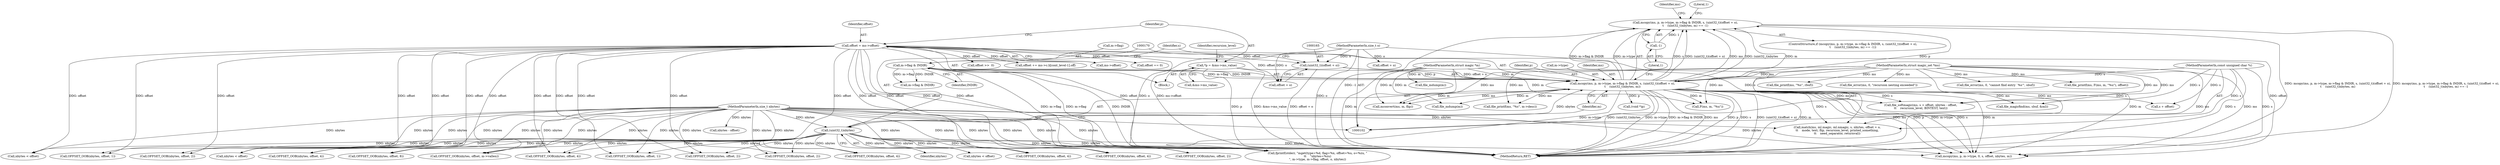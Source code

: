 digraph "0_file_4a284c89d6ef11aca34da65da7d673050a5ea320_4@API" {
"1000151" [label="(Call,mcopy(ms, p, m->type, m->flag & INDIR, s, (uint32_t)(offset + o),\n\t    (uint32_t)nbytes, m) == -1)"];
"1000152" [label="(Call,mcopy(ms, p, m->type, m->flag & INDIR, s, (uint32_t)(offset + o),\n\t    (uint32_t)nbytes, m))"];
"1000103" [label="(MethodParameterIn,struct magic_set *ms)"];
"1000131" [label="(Call,*p = &ms->ms_value)"];
"1000158" [label="(Call,m->flag & INDIR)"];
"1000104" [label="(MethodParameterIn,const unsigned char *s)"];
"1000164" [label="(Call,(uint32_t)(offset + o))"];
"1000119" [label="(Call,offset = ms->offset)"];
"1000107" [label="(MethodParameterIn,size_t o)"];
"1000169" [label="(Call,(uint32_t)nbytes)"];
"1000106" [label="(MethodParameterIn,size_t nbytes)"];
"1000105" [label="(MethodParameterIn,struct magic *m)"];
"1000173" [label="(Call,-1)"];
"1000154" [label="(Identifier,p)"];
"1001519" [label="(Call,nbytes < offset)"];
"1001727" [label="(Call,offset + o)"];
"1001320" [label="(Call,offset >>  0)"];
"1000738" [label="(Call,OFFSET_OOB(nbytes, offset, 2))"];
"1001566" [label="(Call,s + offset)"];
"1001717" [label="(Call,match(ms, ml.magic, ml.nmagic, s, nbytes, offset + o,\n\t\t    mode, text, flip, recursion_level, printed_something,\n\t\t    need_separator, returnval))"];
"1000208" [label="(Call,file_mdump(m))"];
"1000182" [label="(Identifier,ms)"];
"1001750" [label="(Call,file_printf(ms, \"%s\", m->desc))"];
"1000163" [label="(Identifier,s)"];
"1000119" [label="(Call,offset = ms->offset)"];
"1000203" [label="(Call,(void *)p)"];
"1000155" [label="(Call,m->type)"];
"1000169" [label="(Call,(uint32_t)nbytes)"];
"1000426" [label="(Call,OFFSET_OOB(nbytes, offset, 1))"];
"1001443" [label="(Call,file_mdump(m))"];
"1000965" [label="(Call,OFFSET_OOB(nbytes, offset, 4))"];
"1000211" [label="(Call,m->flag & INDIR)"];
"1000174" [label="(Literal,1)"];
"1000120" [label="(Identifier,offset)"];
"1000845" [label="(Call,OFFSET_OOB(nbytes, offset, 4))"];
"1000166" [label="(Call,offset + o)"];
"1000171" [label="(Identifier,nbytes)"];
"1000152" [label="(Call,mcopy(ms, p, m->type, m->flag & INDIR, s, (uint32_t)(offset + o),\n\t    (uint32_t)nbytes, m))"];
"1001777" [label="(MethodReturn,RET)"];
"1000159" [label="(Call,m->flag)"];
"1001084" [label="(Call,OFFSET_OOB(nbytes, offset, 4))"];
"1001359" [label="(Call,offset += ms->c.li[cont_level-1].off)"];
"1000140" [label="(Identifier,recursion_level)"];
"1001641" [label="(Call,file_printf(ms, \"%s\", rbuf))"];
"1000162" [label="(Identifier,INDIR)"];
"1000187" [label="(Call,fprintf(stderr, \"mget(type=%d, flag=%x, offset=%u, o=%zu, \"\n\t\t    \"nbytes=%zu)\n\", m->type, m->flag, offset, o, nbytes))"];
"1001463" [label="(Call,OFFSET_OOB(nbytes, offset, 2))"];
"1001659" [label="(Call,nbytes < offset)"];
"1000151" [label="(Call,mcopy(ms, p, m->type, m->flag & INDIR, s, (uint32_t)(offset + o),\n\t    (uint32_t)nbytes, m) == -1)"];
"1000177" [label="(Literal,1)"];
"1000131" [label="(Call,*p = &ms->ms_value)"];
"1000104" [label="(MethodParameterIn,const unsigned char *s)"];
"1000635" [label="(Call,OFFSET_OOB(nbytes, offset, 2))"];
"1000153" [label="(Identifier,ms)"];
"1000143" [label="(Call,file_error(ms, 0, \"recursion nesting exceeded\"))"];
"1000150" [label="(ControlStructure,if (mcopy(ms, p, m->type, m->flag & INDIR, s, (uint32_t)(offset + o),\n\t    (uint32_t)nbytes, m) == -1))"];
"1001626" [label="(Call,F(ms, m, \"%u\"))"];
"1000116" [label="(Block,)"];
"1000107" [label="(MethodParameterIn,size_t o)"];
"1000164" [label="(Call,(uint32_t)(offset + o))"];
"1000173" [label="(Call,-1)"];
"1001533" [label="(Call,nbytes < offset)"];
"1000132" [label="(Identifier,p)"];
"1001203" [label="(Call,OFFSET_OOB(nbytes, offset, 4))"];
"1001452" [label="(Call,OFFSET_OOB(nbytes, offset, 1))"];
"1001685" [label="(Call,file_magicfind(ms, sbuf, &ml))"];
"1001564" [label="(Call,file_softmagic(ms, s + offset, nbytes - offset,\n\t\t    recursion_level, BINTEST, text))"];
"1001693" [label="(Call,file_error(ms, 0, \"cannot find entry `%s'\", sbuf))"];
"1001486" [label="(Call,OFFSET_OOB(nbytes, offset, 4))"];
"1000121" [label="(Call,ms->offset)"];
"1000106" [label="(MethodParameterIn,size_t nbytes)"];
"1000105" [label="(MethodParameterIn,struct magic *m)"];
"1001404" [label="(Call,mcopy(ms, p, m->type, 0, s, offset, nbytes, m))"];
"1001624" [label="(Call,file_printf(ms, F(ms, m, \"%u\"), offset))"];
"1000158" [label="(Call,m->flag & INDIR)"];
"1000133" [label="(Call,&ms->ms_value)"];
"1001769" [label="(Call,mconvert(ms, m, flip))"];
"1000103" [label="(MethodParameterIn,struct magic_set *ms)"];
"1001569" [label="(Call,nbytes - offset)"];
"1001497" [label="(Call,OFFSET_OOB(nbytes, offset, 8))"];
"1001508" [label="(Call,OFFSET_OOB(nbytes, offset, m->vallen))"];
"1001527" [label="(Call,offset == 0)"];
"1000532" [label="(Call,OFFSET_OOB(nbytes, offset, 2))"];
"1000172" [label="(Identifier,m)"];
"1000151" -> "1000150"  [label="AST: "];
"1000151" -> "1000173"  [label="CFG: "];
"1000152" -> "1000151"  [label="AST: "];
"1000173" -> "1000151"  [label="AST: "];
"1000177" -> "1000151"  [label="CFG: "];
"1000182" -> "1000151"  [label="CFG: "];
"1000151" -> "1001777"  [label="DDG: mcopy(ms, p, m->type, m->flag & INDIR, s, (uint32_t)(offset + o),\n\t    (uint32_t)nbytes, m) == -1"];
"1000151" -> "1001777"  [label="DDG: mcopy(ms, p, m->type, m->flag & INDIR, s, (uint32_t)(offset + o),\n\t    (uint32_t)nbytes, m)"];
"1000151" -> "1001777"  [label="DDG: -1"];
"1000152" -> "1000151"  [label="DDG: ms"];
"1000152" -> "1000151"  [label="DDG: m"];
"1000152" -> "1000151"  [label="DDG: s"];
"1000152" -> "1000151"  [label="DDG: (uint32_t)(offset + o)"];
"1000152" -> "1000151"  [label="DDG: (uint32_t)nbytes"];
"1000152" -> "1000151"  [label="DDG: p"];
"1000152" -> "1000151"  [label="DDG: m->flag & INDIR"];
"1000152" -> "1000151"  [label="DDG: m->type"];
"1000173" -> "1000151"  [label="DDG: 1"];
"1000152" -> "1000172"  [label="CFG: "];
"1000153" -> "1000152"  [label="AST: "];
"1000154" -> "1000152"  [label="AST: "];
"1000155" -> "1000152"  [label="AST: "];
"1000158" -> "1000152"  [label="AST: "];
"1000163" -> "1000152"  [label="AST: "];
"1000164" -> "1000152"  [label="AST: "];
"1000169" -> "1000152"  [label="AST: "];
"1000172" -> "1000152"  [label="AST: "];
"1000174" -> "1000152"  [label="CFG: "];
"1000152" -> "1001777"  [label="DDG: (uint32_t)(offset + o)"];
"1000152" -> "1001777"  [label="DDG: m"];
"1000152" -> "1001777"  [label="DDG: (uint32_t)nbytes"];
"1000152" -> "1001777"  [label="DDG: m->type"];
"1000152" -> "1001777"  [label="DDG: m->flag & INDIR"];
"1000152" -> "1001777"  [label="DDG: ms"];
"1000152" -> "1001777"  [label="DDG: p"];
"1000152" -> "1001777"  [label="DDG: s"];
"1000103" -> "1000152"  [label="DDG: ms"];
"1000131" -> "1000152"  [label="DDG: p"];
"1000158" -> "1000152"  [label="DDG: m->flag"];
"1000158" -> "1000152"  [label="DDG: INDIR"];
"1000104" -> "1000152"  [label="DDG: s"];
"1000164" -> "1000152"  [label="DDG: offset + o"];
"1000169" -> "1000152"  [label="DDG: nbytes"];
"1000105" -> "1000152"  [label="DDG: m"];
"1000152" -> "1000187"  [label="DDG: m->type"];
"1000152" -> "1000203"  [label="DDG: p"];
"1000152" -> "1000208"  [label="DDG: m"];
"1000152" -> "1001404"  [label="DDG: ms"];
"1000152" -> "1001404"  [label="DDG: p"];
"1000152" -> "1001404"  [label="DDG: m->type"];
"1000152" -> "1001404"  [label="DDG: s"];
"1000152" -> "1001404"  [label="DDG: m"];
"1000152" -> "1001564"  [label="DDG: ms"];
"1000152" -> "1001564"  [label="DDG: s"];
"1000152" -> "1001566"  [label="DDG: s"];
"1000152" -> "1001626"  [label="DDG: m"];
"1000152" -> "1001685"  [label="DDG: ms"];
"1000152" -> "1001717"  [label="DDG: s"];
"1000152" -> "1001750"  [label="DDG: ms"];
"1000152" -> "1001769"  [label="DDG: ms"];
"1000152" -> "1001769"  [label="DDG: m"];
"1000103" -> "1000102"  [label="AST: "];
"1000103" -> "1001777"  [label="DDG: ms"];
"1000103" -> "1000143"  [label="DDG: ms"];
"1000103" -> "1001404"  [label="DDG: ms"];
"1000103" -> "1001564"  [label="DDG: ms"];
"1000103" -> "1001624"  [label="DDG: ms"];
"1000103" -> "1001626"  [label="DDG: ms"];
"1000103" -> "1001641"  [label="DDG: ms"];
"1000103" -> "1001685"  [label="DDG: ms"];
"1000103" -> "1001693"  [label="DDG: ms"];
"1000103" -> "1001717"  [label="DDG: ms"];
"1000103" -> "1001750"  [label="DDG: ms"];
"1000103" -> "1001769"  [label="DDG: ms"];
"1000131" -> "1000116"  [label="AST: "];
"1000131" -> "1000133"  [label="CFG: "];
"1000132" -> "1000131"  [label="AST: "];
"1000133" -> "1000131"  [label="AST: "];
"1000140" -> "1000131"  [label="CFG: "];
"1000131" -> "1001777"  [label="DDG: p"];
"1000131" -> "1001777"  [label="DDG: &ms->ms_value"];
"1000158" -> "1000162"  [label="CFG: "];
"1000159" -> "1000158"  [label="AST: "];
"1000162" -> "1000158"  [label="AST: "];
"1000163" -> "1000158"  [label="CFG: "];
"1000158" -> "1001777"  [label="DDG: m->flag"];
"1000158" -> "1001777"  [label="DDG: INDIR"];
"1000158" -> "1000187"  [label="DDG: m->flag"];
"1000158" -> "1000211"  [label="DDG: m->flag"];
"1000158" -> "1000211"  [label="DDG: INDIR"];
"1000104" -> "1000102"  [label="AST: "];
"1000104" -> "1001777"  [label="DDG: s"];
"1000104" -> "1001404"  [label="DDG: s"];
"1000104" -> "1001564"  [label="DDG: s"];
"1000104" -> "1001566"  [label="DDG: s"];
"1000104" -> "1001717"  [label="DDG: s"];
"1000164" -> "1000166"  [label="CFG: "];
"1000165" -> "1000164"  [label="AST: "];
"1000166" -> "1000164"  [label="AST: "];
"1000170" -> "1000164"  [label="CFG: "];
"1000164" -> "1001777"  [label="DDG: offset + o"];
"1000119" -> "1000164"  [label="DDG: offset"];
"1000107" -> "1000164"  [label="DDG: o"];
"1000119" -> "1000116"  [label="AST: "];
"1000119" -> "1000121"  [label="CFG: "];
"1000120" -> "1000119"  [label="AST: "];
"1000121" -> "1000119"  [label="AST: "];
"1000132" -> "1000119"  [label="CFG: "];
"1000119" -> "1001777"  [label="DDG: ms->offset"];
"1000119" -> "1001777"  [label="DDG: offset"];
"1000119" -> "1000166"  [label="DDG: offset"];
"1000119" -> "1000187"  [label="DDG: offset"];
"1000119" -> "1000426"  [label="DDG: offset"];
"1000119" -> "1000532"  [label="DDG: offset"];
"1000119" -> "1000635"  [label="DDG: offset"];
"1000119" -> "1000738"  [label="DDG: offset"];
"1000119" -> "1000845"  [label="DDG: offset"];
"1000119" -> "1000965"  [label="DDG: offset"];
"1000119" -> "1001084"  [label="DDG: offset"];
"1000119" -> "1001203"  [label="DDG: offset"];
"1000119" -> "1001320"  [label="DDG: offset"];
"1000119" -> "1001359"  [label="DDG: offset"];
"1000119" -> "1001404"  [label="DDG: offset"];
"1000119" -> "1001452"  [label="DDG: offset"];
"1000119" -> "1001463"  [label="DDG: offset"];
"1000119" -> "1001486"  [label="DDG: offset"];
"1000119" -> "1001497"  [label="DDG: offset"];
"1000119" -> "1001508"  [label="DDG: offset"];
"1000119" -> "1001519"  [label="DDG: offset"];
"1000119" -> "1001527"  [label="DDG: offset"];
"1000119" -> "1001659"  [label="DDG: offset"];
"1000107" -> "1000102"  [label="AST: "];
"1000107" -> "1001777"  [label="DDG: o"];
"1000107" -> "1000166"  [label="DDG: o"];
"1000107" -> "1000187"  [label="DDG: o"];
"1000107" -> "1001717"  [label="DDG: o"];
"1000107" -> "1001727"  [label="DDG: o"];
"1000169" -> "1000171"  [label="CFG: "];
"1000170" -> "1000169"  [label="AST: "];
"1000171" -> "1000169"  [label="AST: "];
"1000172" -> "1000169"  [label="CFG: "];
"1000169" -> "1001777"  [label="DDG: nbytes"];
"1000106" -> "1000169"  [label="DDG: nbytes"];
"1000169" -> "1000187"  [label="DDG: nbytes"];
"1000169" -> "1000426"  [label="DDG: nbytes"];
"1000169" -> "1000532"  [label="DDG: nbytes"];
"1000169" -> "1000635"  [label="DDG: nbytes"];
"1000169" -> "1000738"  [label="DDG: nbytes"];
"1000169" -> "1000845"  [label="DDG: nbytes"];
"1000169" -> "1000965"  [label="DDG: nbytes"];
"1000169" -> "1001084"  [label="DDG: nbytes"];
"1000169" -> "1001203"  [label="DDG: nbytes"];
"1000169" -> "1001404"  [label="DDG: nbytes"];
"1000169" -> "1001452"  [label="DDG: nbytes"];
"1000169" -> "1001463"  [label="DDG: nbytes"];
"1000169" -> "1001486"  [label="DDG: nbytes"];
"1000169" -> "1001497"  [label="DDG: nbytes"];
"1000169" -> "1001508"  [label="DDG: nbytes"];
"1000169" -> "1001519"  [label="DDG: nbytes"];
"1000169" -> "1001533"  [label="DDG: nbytes"];
"1000169" -> "1001659"  [label="DDG: nbytes"];
"1000106" -> "1000102"  [label="AST: "];
"1000106" -> "1001777"  [label="DDG: nbytes"];
"1000106" -> "1000187"  [label="DDG: nbytes"];
"1000106" -> "1000426"  [label="DDG: nbytes"];
"1000106" -> "1000532"  [label="DDG: nbytes"];
"1000106" -> "1000635"  [label="DDG: nbytes"];
"1000106" -> "1000738"  [label="DDG: nbytes"];
"1000106" -> "1000845"  [label="DDG: nbytes"];
"1000106" -> "1000965"  [label="DDG: nbytes"];
"1000106" -> "1001084"  [label="DDG: nbytes"];
"1000106" -> "1001203"  [label="DDG: nbytes"];
"1000106" -> "1001404"  [label="DDG: nbytes"];
"1000106" -> "1001452"  [label="DDG: nbytes"];
"1000106" -> "1001463"  [label="DDG: nbytes"];
"1000106" -> "1001486"  [label="DDG: nbytes"];
"1000106" -> "1001497"  [label="DDG: nbytes"];
"1000106" -> "1001508"  [label="DDG: nbytes"];
"1000106" -> "1001519"  [label="DDG: nbytes"];
"1000106" -> "1001533"  [label="DDG: nbytes"];
"1000106" -> "1001569"  [label="DDG: nbytes"];
"1000106" -> "1001659"  [label="DDG: nbytes"];
"1000106" -> "1001717"  [label="DDG: nbytes"];
"1000105" -> "1000102"  [label="AST: "];
"1000105" -> "1001777"  [label="DDG: m"];
"1000105" -> "1000208"  [label="DDG: m"];
"1000105" -> "1001404"  [label="DDG: m"];
"1000105" -> "1001443"  [label="DDG: m"];
"1000105" -> "1001626"  [label="DDG: m"];
"1000105" -> "1001769"  [label="DDG: m"];
"1000173" -> "1000174"  [label="CFG: "];
"1000174" -> "1000173"  [label="AST: "];
}
